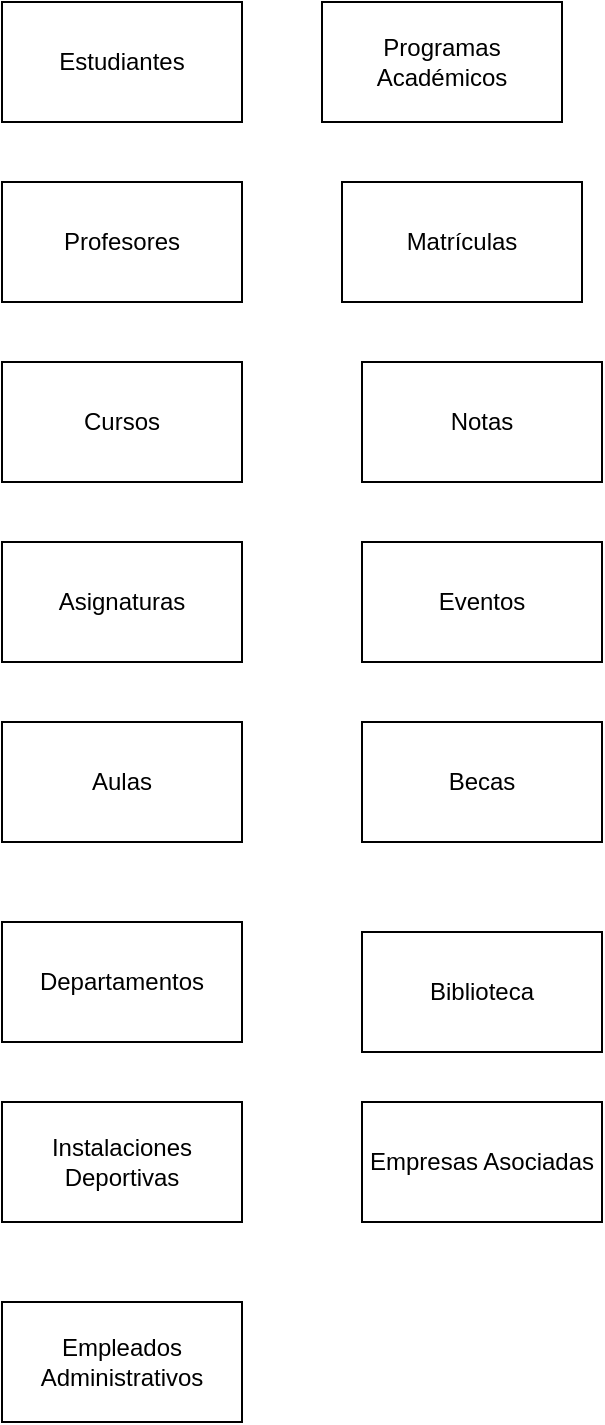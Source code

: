 <mxfile version="22.1.11" type="github">
  <diagram name="Página-1" id="ZtcjJhScZA-LNXaZbVv9">
    <mxGraphModel dx="613" dy="758" grid="1" gridSize="10" guides="1" tooltips="1" connect="1" arrows="1" fold="1" page="1" pageScale="1" pageWidth="827" pageHeight="1169" math="0" shadow="0">
      <root>
        <mxCell id="0" />
        <mxCell id="1" parent="0" />
        <mxCell id="Nusu15zQe6GEeRLL8esK-1" value="Estudiantes" style="whiteSpace=wrap;html=1;" vertex="1" parent="1">
          <mxGeometry x="210" y="120" width="120" height="60" as="geometry" />
        </mxCell>
        <mxCell id="Nusu15zQe6GEeRLL8esK-3" value="Profesores" style="whiteSpace=wrap;html=1;" vertex="1" parent="1">
          <mxGeometry x="210" y="210" width="120" height="60" as="geometry" />
        </mxCell>
        <mxCell id="Nusu15zQe6GEeRLL8esK-4" value="Cursos" style="whiteSpace=wrap;html=1;" vertex="1" parent="1">
          <mxGeometry x="210" y="300" width="120" height="60" as="geometry" />
        </mxCell>
        <mxCell id="Nusu15zQe6GEeRLL8esK-5" value="Asignaturas" style="whiteSpace=wrap;html=1;" vertex="1" parent="1">
          <mxGeometry x="210" y="390" width="120" height="60" as="geometry" />
        </mxCell>
        <mxCell id="Nusu15zQe6GEeRLL8esK-6" value="Aulas" style="whiteSpace=wrap;html=1;" vertex="1" parent="1">
          <mxGeometry x="210" y="480" width="120" height="60" as="geometry" />
        </mxCell>
        <mxCell id="Nusu15zQe6GEeRLL8esK-7" value="Departamentos" style="whiteSpace=wrap;html=1;" vertex="1" parent="1">
          <mxGeometry x="210" y="580" width="120" height="60" as="geometry" />
        </mxCell>
        <mxCell id="Nusu15zQe6GEeRLL8esK-8" value="Programas Académicos" style="whiteSpace=wrap;html=1;" vertex="1" parent="1">
          <mxGeometry x="370" y="120" width="120" height="60" as="geometry" />
        </mxCell>
        <mxCell id="Nusu15zQe6GEeRLL8esK-9" value="Matrículas" style="whiteSpace=wrap;html=1;" vertex="1" parent="1">
          <mxGeometry x="380" y="210" width="120" height="60" as="geometry" />
        </mxCell>
        <mxCell id="Nusu15zQe6GEeRLL8esK-10" value="Notas" style="whiteSpace=wrap;html=1;" vertex="1" parent="1">
          <mxGeometry x="390" y="300" width="120" height="60" as="geometry" />
        </mxCell>
        <mxCell id="Nusu15zQe6GEeRLL8esK-11" value="Eventos" style="whiteSpace=wrap;html=1;" vertex="1" parent="1">
          <mxGeometry x="390" y="390" width="120" height="60" as="geometry" />
        </mxCell>
        <mxCell id="Nusu15zQe6GEeRLL8esK-12" value="Becas" style="whiteSpace=wrap;html=1;" vertex="1" parent="1">
          <mxGeometry x="390" y="480" width="120" height="60" as="geometry" />
        </mxCell>
        <mxCell id="Nusu15zQe6GEeRLL8esK-13" value="Biblioteca" style="whiteSpace=wrap;html=1;" vertex="1" parent="1">
          <mxGeometry x="390" y="585" width="120" height="60" as="geometry" />
        </mxCell>
        <mxCell id="Nusu15zQe6GEeRLL8esK-14" value="Instalaciones Deportivas" style="whiteSpace=wrap;html=1;" vertex="1" parent="1">
          <mxGeometry x="210" y="670" width="120" height="60" as="geometry" />
        </mxCell>
        <mxCell id="Nusu15zQe6GEeRLL8esK-15" value="Empleados Administrativos" style="whiteSpace=wrap;html=1;" vertex="1" parent="1">
          <mxGeometry x="210" y="770" width="120" height="60" as="geometry" />
        </mxCell>
        <mxCell id="Nusu15zQe6GEeRLL8esK-16" value="Empresas Asociadas" style="whiteSpace=wrap;html=1;" vertex="1" parent="1">
          <mxGeometry x="390" y="670" width="120" height="60" as="geometry" />
        </mxCell>
      </root>
    </mxGraphModel>
  </diagram>
</mxfile>
